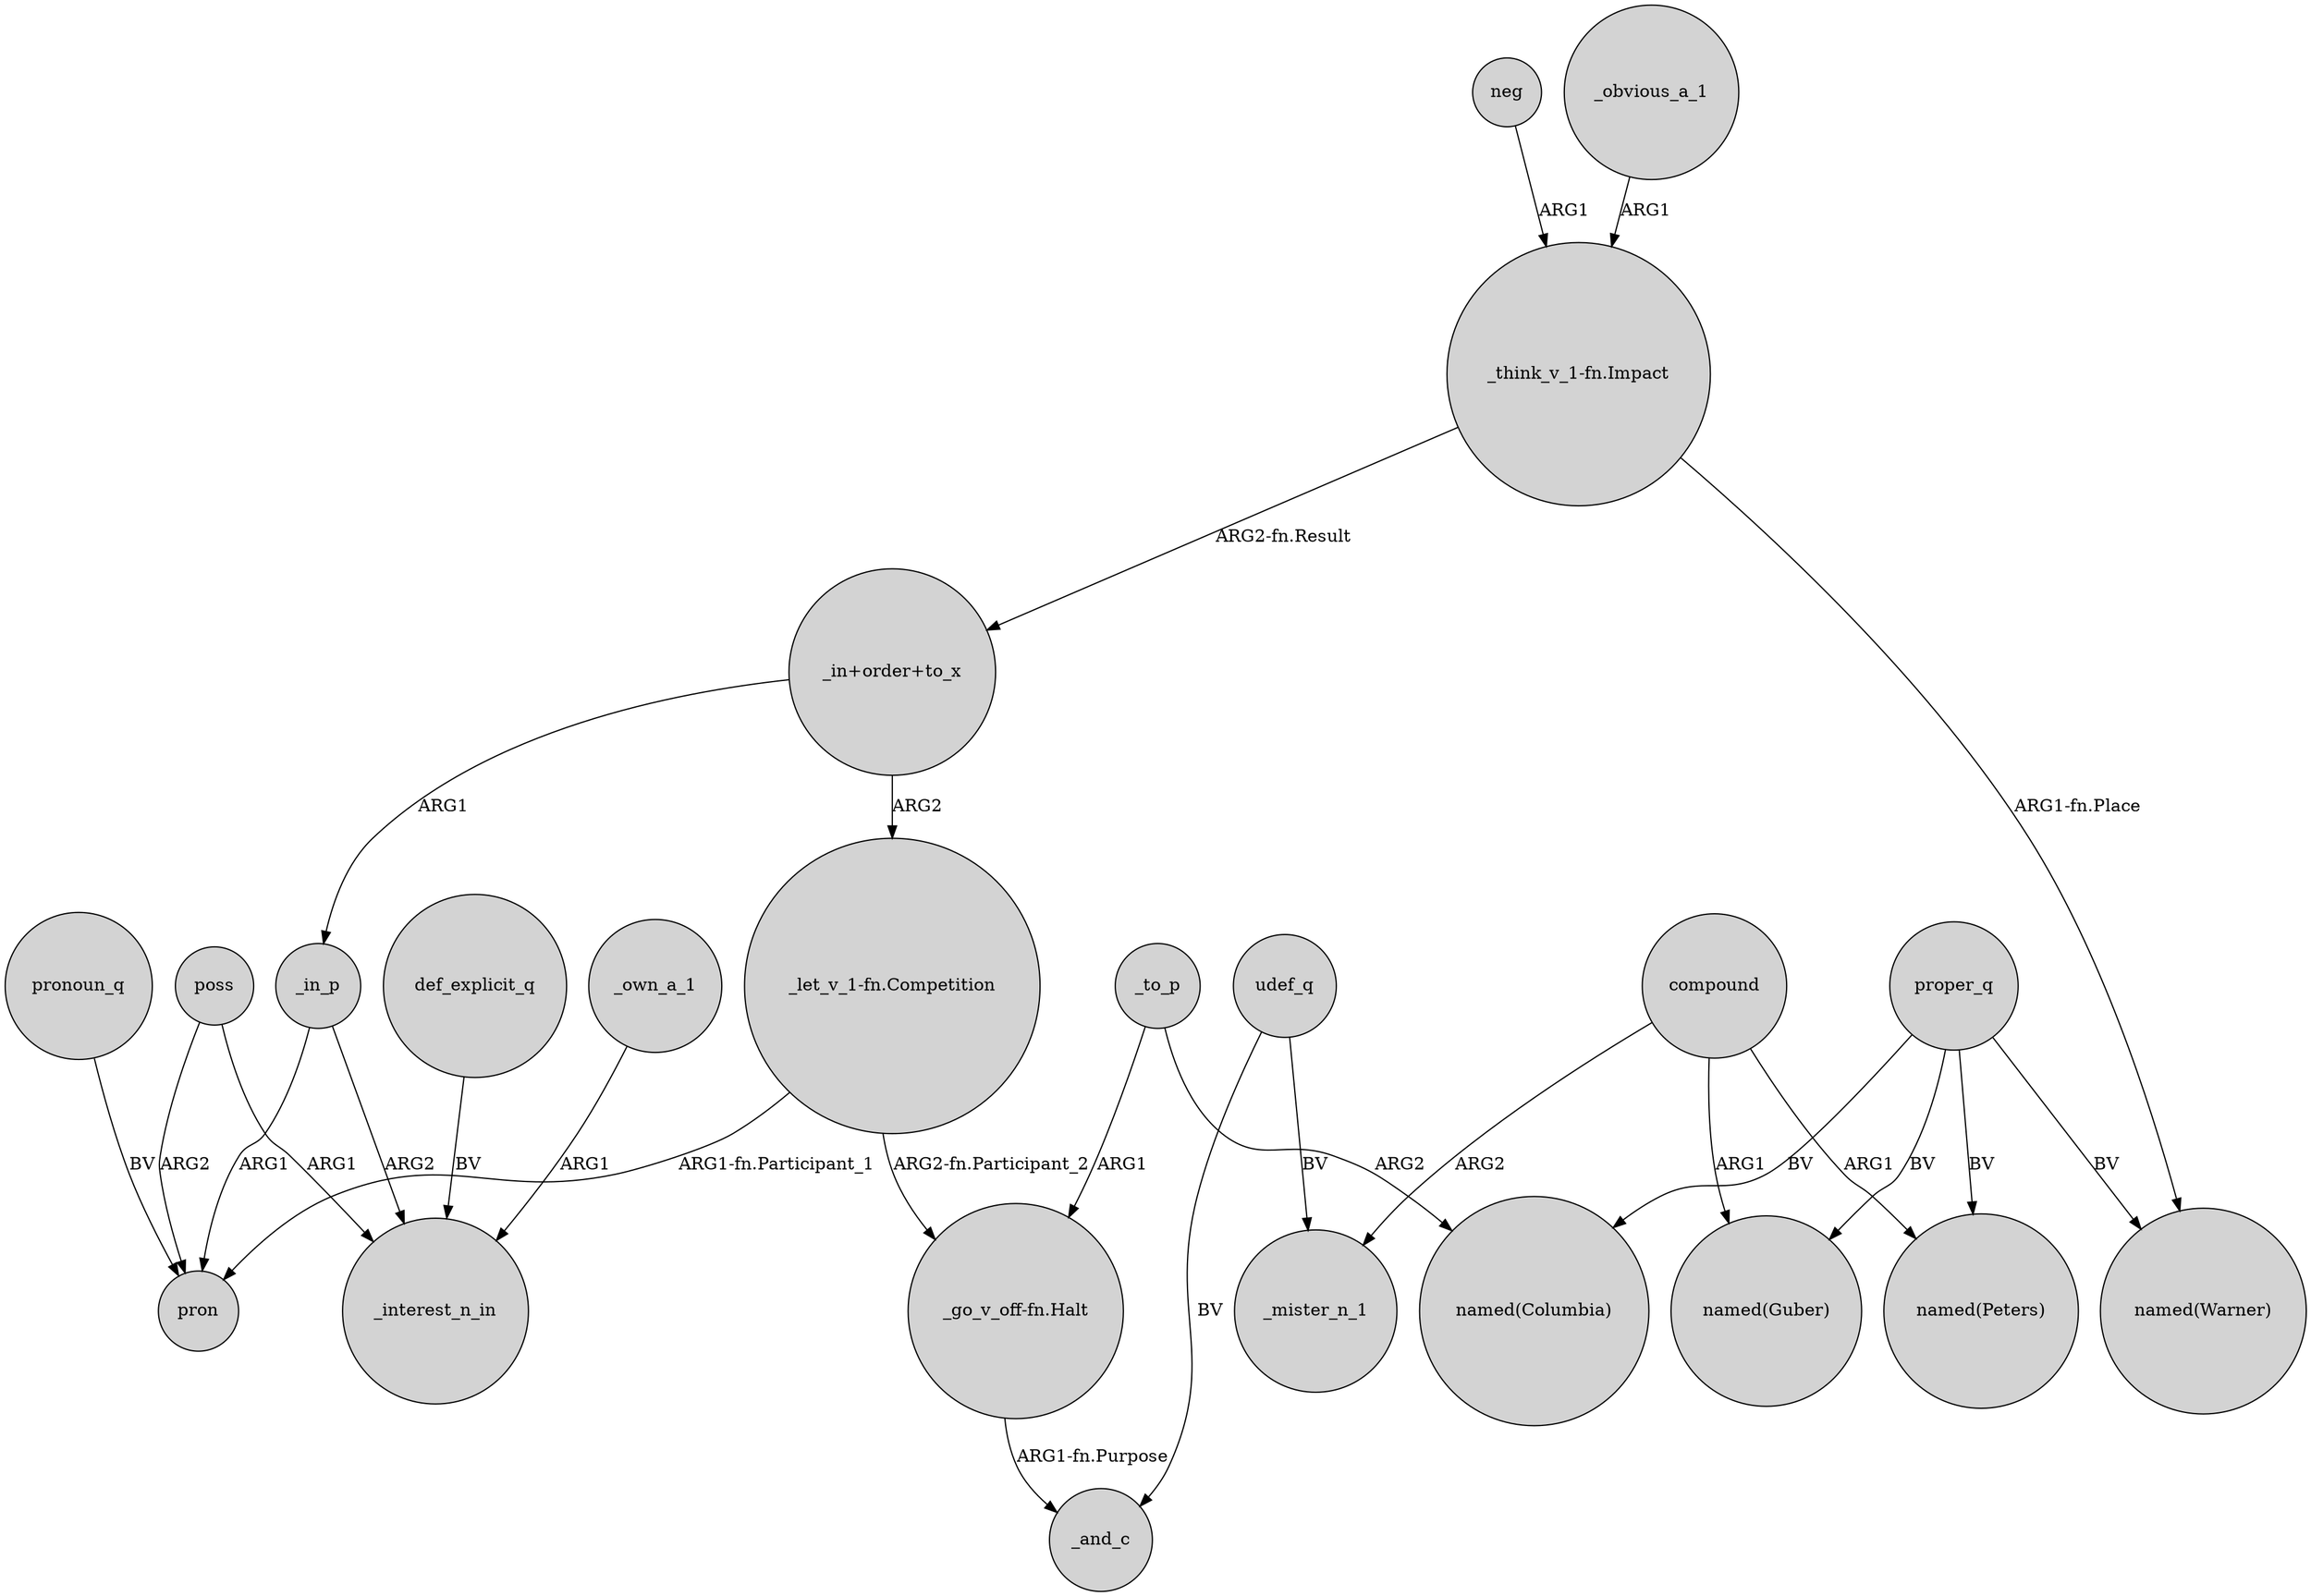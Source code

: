 digraph {
	node [shape=circle style=filled]
	neg -> "_think_v_1-fn.Impact" [label=ARG1]
	compound -> _mister_n_1 [label=ARG2]
	compound -> "named(Peters)" [label=ARG1]
	def_explicit_q -> _interest_n_in [label=BV]
	_to_p -> "named(Columbia)" [label=ARG2]
	proper_q -> "named(Peters)" [label=BV]
	"_let_v_1-fn.Competition" -> pron [label="ARG1-fn.Participant_1"]
	_own_a_1 -> _interest_n_in [label=ARG1]
	udef_q -> _and_c [label=BV]
	_to_p -> "_go_v_off-fn.Halt" [label=ARG1]
	udef_q -> _mister_n_1 [label=BV]
	"_let_v_1-fn.Competition" -> "_go_v_off-fn.Halt" [label="ARG2-fn.Participant_2"]
	"_in+order+to_x" -> "_let_v_1-fn.Competition" [label=ARG2]
	"_think_v_1-fn.Impact" -> "named(Warner)" [label="ARG1-fn.Place"]
	pronoun_q -> pron [label=BV]
	poss -> pron [label=ARG2]
	poss -> _interest_n_in [label=ARG1]
	_obvious_a_1 -> "_think_v_1-fn.Impact" [label=ARG1]
	_in_p -> _interest_n_in [label=ARG2]
	proper_q -> "named(Columbia)" [label=BV]
	proper_q -> "named(Guber)" [label=BV]
	proper_q -> "named(Warner)" [label=BV]
	"_go_v_off-fn.Halt" -> _and_c [label="ARG1-fn.Purpose"]
	"_in+order+to_x" -> _in_p [label=ARG1]
	"_think_v_1-fn.Impact" -> "_in+order+to_x" [label="ARG2-fn.Result"]
	_in_p -> pron [label=ARG1]
	compound -> "named(Guber)" [label=ARG1]
}
